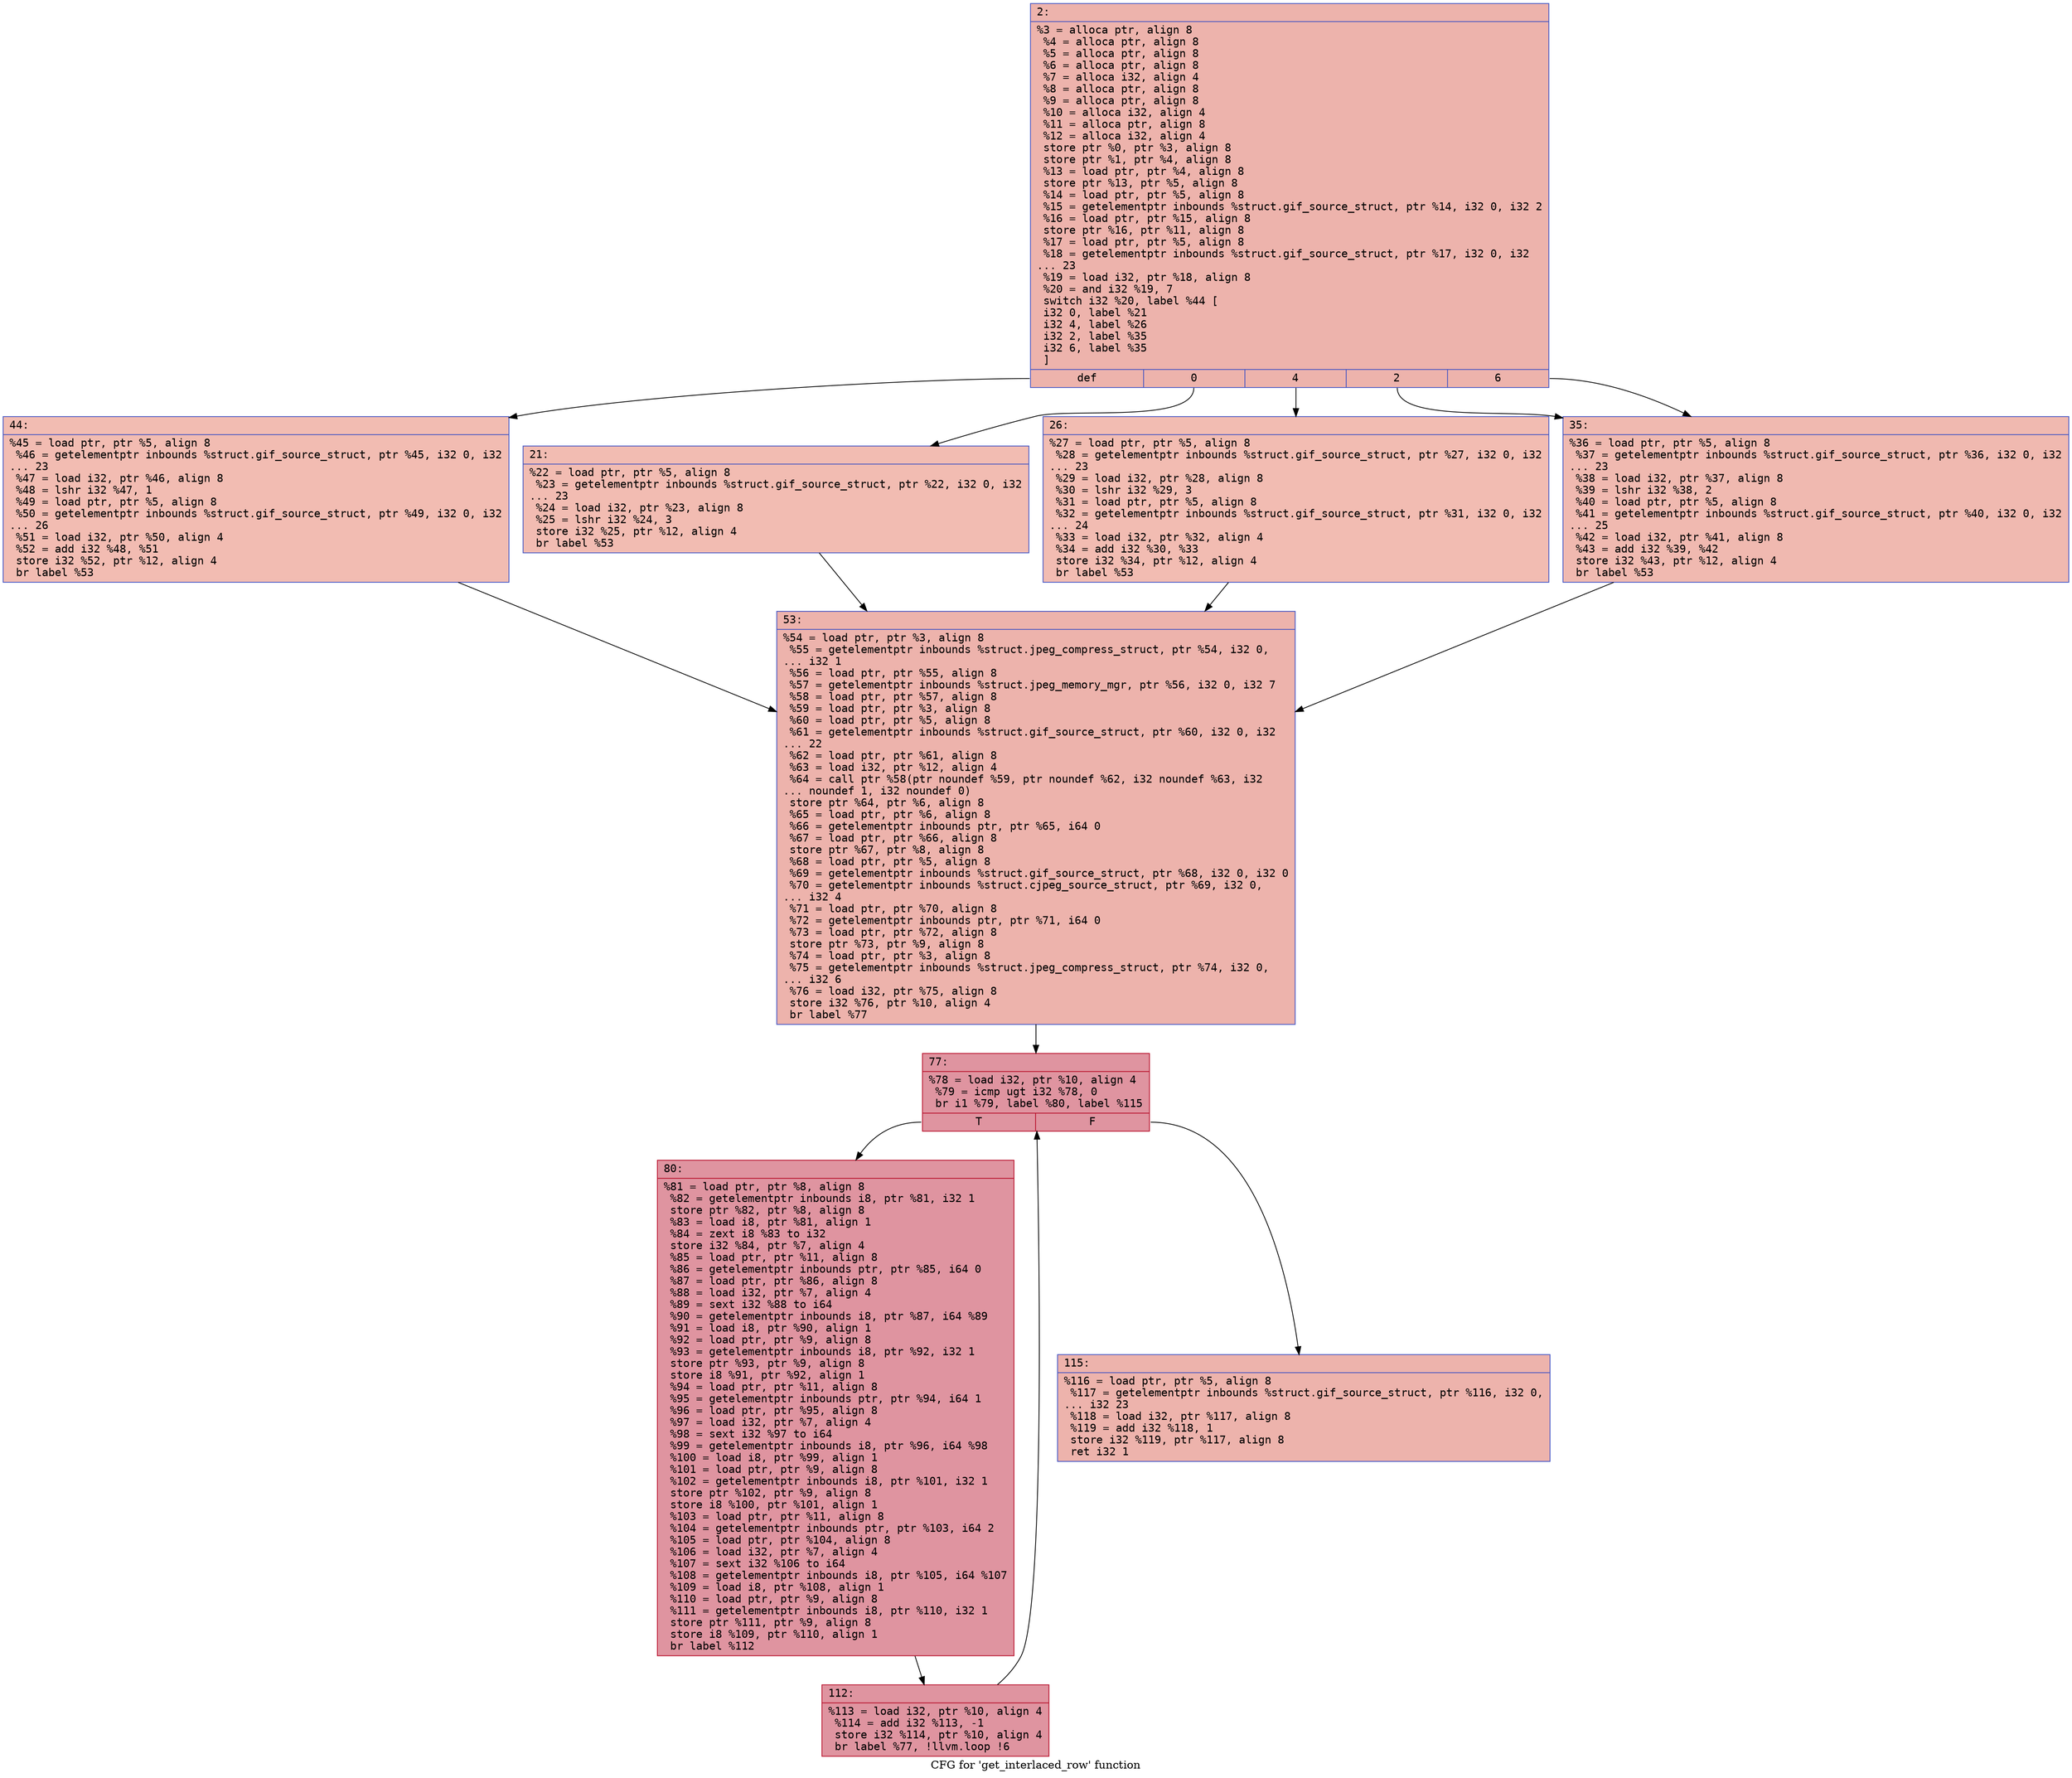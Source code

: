 digraph "CFG for 'get_interlaced_row' function" {
	label="CFG for 'get_interlaced_row' function";

	Node0x600000b2c730 [shape=record,color="#3d50c3ff", style=filled, fillcolor="#d6524470" fontname="Courier",label="{2:\l|  %3 = alloca ptr, align 8\l  %4 = alloca ptr, align 8\l  %5 = alloca ptr, align 8\l  %6 = alloca ptr, align 8\l  %7 = alloca i32, align 4\l  %8 = alloca ptr, align 8\l  %9 = alloca ptr, align 8\l  %10 = alloca i32, align 4\l  %11 = alloca ptr, align 8\l  %12 = alloca i32, align 4\l  store ptr %0, ptr %3, align 8\l  store ptr %1, ptr %4, align 8\l  %13 = load ptr, ptr %4, align 8\l  store ptr %13, ptr %5, align 8\l  %14 = load ptr, ptr %5, align 8\l  %15 = getelementptr inbounds %struct.gif_source_struct, ptr %14, i32 0, i32 2\l  %16 = load ptr, ptr %15, align 8\l  store ptr %16, ptr %11, align 8\l  %17 = load ptr, ptr %5, align 8\l  %18 = getelementptr inbounds %struct.gif_source_struct, ptr %17, i32 0, i32\l... 23\l  %19 = load i32, ptr %18, align 8\l  %20 = and i32 %19, 7\l  switch i32 %20, label %44 [\l    i32 0, label %21\l    i32 4, label %26\l    i32 2, label %35\l    i32 6, label %35\l  ]\l|{<s0>def|<s1>0|<s2>4|<s3>2|<s4>6}}"];
	Node0x600000b2c730:s0 -> Node0x600000b2c870[tooltip="2 -> 44\nProbability 20.00%" ];
	Node0x600000b2c730:s1 -> Node0x600000b2c780[tooltip="2 -> 21\nProbability 20.00%" ];
	Node0x600000b2c730:s2 -> Node0x600000b2c7d0[tooltip="2 -> 26\nProbability 20.00%" ];
	Node0x600000b2c730:s3 -> Node0x600000b2c820[tooltip="2 -> 35\nProbability 40.00%" ];
	Node0x600000b2c730:s4 -> Node0x600000b2c820[tooltip="2 -> 35\nProbability 40.00%" ];
	Node0x600000b2c780 [shape=record,color="#3d50c3ff", style=filled, fillcolor="#e1675170" fontname="Courier",label="{21:\l|  %22 = load ptr, ptr %5, align 8\l  %23 = getelementptr inbounds %struct.gif_source_struct, ptr %22, i32 0, i32\l... 23\l  %24 = load i32, ptr %23, align 8\l  %25 = lshr i32 %24, 3\l  store i32 %25, ptr %12, align 4\l  br label %53\l}"];
	Node0x600000b2c780 -> Node0x600000b2c8c0[tooltip="21 -> 53\nProbability 100.00%" ];
	Node0x600000b2c7d0 [shape=record,color="#3d50c3ff", style=filled, fillcolor="#e1675170" fontname="Courier",label="{26:\l|  %27 = load ptr, ptr %5, align 8\l  %28 = getelementptr inbounds %struct.gif_source_struct, ptr %27, i32 0, i32\l... 23\l  %29 = load i32, ptr %28, align 8\l  %30 = lshr i32 %29, 3\l  %31 = load ptr, ptr %5, align 8\l  %32 = getelementptr inbounds %struct.gif_source_struct, ptr %31, i32 0, i32\l... 24\l  %33 = load i32, ptr %32, align 4\l  %34 = add i32 %30, %33\l  store i32 %34, ptr %12, align 4\l  br label %53\l}"];
	Node0x600000b2c7d0 -> Node0x600000b2c8c0[tooltip="26 -> 53\nProbability 100.00%" ];
	Node0x600000b2c820 [shape=record,color="#3d50c3ff", style=filled, fillcolor="#de614d70" fontname="Courier",label="{35:\l|  %36 = load ptr, ptr %5, align 8\l  %37 = getelementptr inbounds %struct.gif_source_struct, ptr %36, i32 0, i32\l... 23\l  %38 = load i32, ptr %37, align 8\l  %39 = lshr i32 %38, 2\l  %40 = load ptr, ptr %5, align 8\l  %41 = getelementptr inbounds %struct.gif_source_struct, ptr %40, i32 0, i32\l... 25\l  %42 = load i32, ptr %41, align 8\l  %43 = add i32 %39, %42\l  store i32 %43, ptr %12, align 4\l  br label %53\l}"];
	Node0x600000b2c820 -> Node0x600000b2c8c0[tooltip="35 -> 53\nProbability 100.00%" ];
	Node0x600000b2c870 [shape=record,color="#3d50c3ff", style=filled, fillcolor="#e1675170" fontname="Courier",label="{44:\l|  %45 = load ptr, ptr %5, align 8\l  %46 = getelementptr inbounds %struct.gif_source_struct, ptr %45, i32 0, i32\l... 23\l  %47 = load i32, ptr %46, align 8\l  %48 = lshr i32 %47, 1\l  %49 = load ptr, ptr %5, align 8\l  %50 = getelementptr inbounds %struct.gif_source_struct, ptr %49, i32 0, i32\l... 26\l  %51 = load i32, ptr %50, align 4\l  %52 = add i32 %48, %51\l  store i32 %52, ptr %12, align 4\l  br label %53\l}"];
	Node0x600000b2c870 -> Node0x600000b2c8c0[tooltip="44 -> 53\nProbability 100.00%" ];
	Node0x600000b2c8c0 [shape=record,color="#3d50c3ff", style=filled, fillcolor="#d6524470" fontname="Courier",label="{53:\l|  %54 = load ptr, ptr %3, align 8\l  %55 = getelementptr inbounds %struct.jpeg_compress_struct, ptr %54, i32 0,\l... i32 1\l  %56 = load ptr, ptr %55, align 8\l  %57 = getelementptr inbounds %struct.jpeg_memory_mgr, ptr %56, i32 0, i32 7\l  %58 = load ptr, ptr %57, align 8\l  %59 = load ptr, ptr %3, align 8\l  %60 = load ptr, ptr %5, align 8\l  %61 = getelementptr inbounds %struct.gif_source_struct, ptr %60, i32 0, i32\l... 22\l  %62 = load ptr, ptr %61, align 8\l  %63 = load i32, ptr %12, align 4\l  %64 = call ptr %58(ptr noundef %59, ptr noundef %62, i32 noundef %63, i32\l... noundef 1, i32 noundef 0)\l  store ptr %64, ptr %6, align 8\l  %65 = load ptr, ptr %6, align 8\l  %66 = getelementptr inbounds ptr, ptr %65, i64 0\l  %67 = load ptr, ptr %66, align 8\l  store ptr %67, ptr %8, align 8\l  %68 = load ptr, ptr %5, align 8\l  %69 = getelementptr inbounds %struct.gif_source_struct, ptr %68, i32 0, i32 0\l  %70 = getelementptr inbounds %struct.cjpeg_source_struct, ptr %69, i32 0,\l... i32 4\l  %71 = load ptr, ptr %70, align 8\l  %72 = getelementptr inbounds ptr, ptr %71, i64 0\l  %73 = load ptr, ptr %72, align 8\l  store ptr %73, ptr %9, align 8\l  %74 = load ptr, ptr %3, align 8\l  %75 = getelementptr inbounds %struct.jpeg_compress_struct, ptr %74, i32 0,\l... i32 6\l  %76 = load i32, ptr %75, align 8\l  store i32 %76, ptr %10, align 4\l  br label %77\l}"];
	Node0x600000b2c8c0 -> Node0x600000b2c910[tooltip="53 -> 77\nProbability 100.00%" ];
	Node0x600000b2c910 [shape=record,color="#b70d28ff", style=filled, fillcolor="#b70d2870" fontname="Courier",label="{77:\l|  %78 = load i32, ptr %10, align 4\l  %79 = icmp ugt i32 %78, 0\l  br i1 %79, label %80, label %115\l|{<s0>T|<s1>F}}"];
	Node0x600000b2c910:s0 -> Node0x600000b2c960[tooltip="77 -> 80\nProbability 96.88%" ];
	Node0x600000b2c910:s1 -> Node0x600000b2ca00[tooltip="77 -> 115\nProbability 3.12%" ];
	Node0x600000b2c960 [shape=record,color="#b70d28ff", style=filled, fillcolor="#b70d2870" fontname="Courier",label="{80:\l|  %81 = load ptr, ptr %8, align 8\l  %82 = getelementptr inbounds i8, ptr %81, i32 1\l  store ptr %82, ptr %8, align 8\l  %83 = load i8, ptr %81, align 1\l  %84 = zext i8 %83 to i32\l  store i32 %84, ptr %7, align 4\l  %85 = load ptr, ptr %11, align 8\l  %86 = getelementptr inbounds ptr, ptr %85, i64 0\l  %87 = load ptr, ptr %86, align 8\l  %88 = load i32, ptr %7, align 4\l  %89 = sext i32 %88 to i64\l  %90 = getelementptr inbounds i8, ptr %87, i64 %89\l  %91 = load i8, ptr %90, align 1\l  %92 = load ptr, ptr %9, align 8\l  %93 = getelementptr inbounds i8, ptr %92, i32 1\l  store ptr %93, ptr %9, align 8\l  store i8 %91, ptr %92, align 1\l  %94 = load ptr, ptr %11, align 8\l  %95 = getelementptr inbounds ptr, ptr %94, i64 1\l  %96 = load ptr, ptr %95, align 8\l  %97 = load i32, ptr %7, align 4\l  %98 = sext i32 %97 to i64\l  %99 = getelementptr inbounds i8, ptr %96, i64 %98\l  %100 = load i8, ptr %99, align 1\l  %101 = load ptr, ptr %9, align 8\l  %102 = getelementptr inbounds i8, ptr %101, i32 1\l  store ptr %102, ptr %9, align 8\l  store i8 %100, ptr %101, align 1\l  %103 = load ptr, ptr %11, align 8\l  %104 = getelementptr inbounds ptr, ptr %103, i64 2\l  %105 = load ptr, ptr %104, align 8\l  %106 = load i32, ptr %7, align 4\l  %107 = sext i32 %106 to i64\l  %108 = getelementptr inbounds i8, ptr %105, i64 %107\l  %109 = load i8, ptr %108, align 1\l  %110 = load ptr, ptr %9, align 8\l  %111 = getelementptr inbounds i8, ptr %110, i32 1\l  store ptr %111, ptr %9, align 8\l  store i8 %109, ptr %110, align 1\l  br label %112\l}"];
	Node0x600000b2c960 -> Node0x600000b2c9b0[tooltip="80 -> 112\nProbability 100.00%" ];
	Node0x600000b2c9b0 [shape=record,color="#b70d28ff", style=filled, fillcolor="#b70d2870" fontname="Courier",label="{112:\l|  %113 = load i32, ptr %10, align 4\l  %114 = add i32 %113, -1\l  store i32 %114, ptr %10, align 4\l  br label %77, !llvm.loop !6\l}"];
	Node0x600000b2c9b0 -> Node0x600000b2c910[tooltip="112 -> 77\nProbability 100.00%" ];
	Node0x600000b2ca00 [shape=record,color="#3d50c3ff", style=filled, fillcolor="#d6524470" fontname="Courier",label="{115:\l|  %116 = load ptr, ptr %5, align 8\l  %117 = getelementptr inbounds %struct.gif_source_struct, ptr %116, i32 0,\l... i32 23\l  %118 = load i32, ptr %117, align 8\l  %119 = add i32 %118, 1\l  store i32 %119, ptr %117, align 8\l  ret i32 1\l}"];
}
